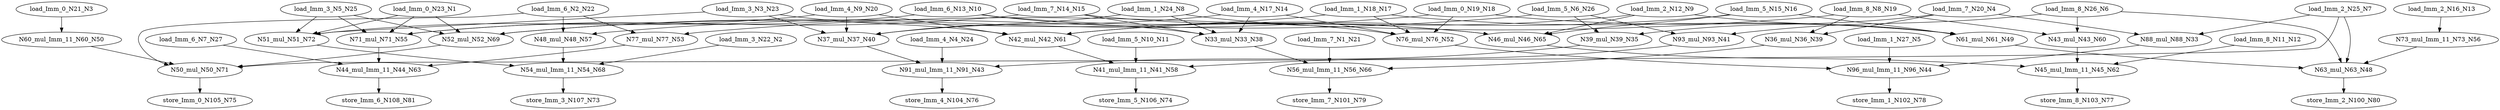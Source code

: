 digraph graphname {
N55 [color="black", ntype="operation", label="N71_mul_N71_N55"];
N74 [color="black", ntype="outvar", label="store_Imm_5_N106_N74"];
N78 [color="black", ntype="outvar", label="store_Imm_1_N102_N78"];
N73 [color="black", ntype="outvar", label="store_Imm_3_N107_N73"];
N69 [color="black", ntype="operation", label="N52_mul_N52_N69"];
N79 [color="black", ntype="outvar", label="store_Imm_7_N101_N79"];
N58 [color="black", ntype="operation", label="N41_mul_Imm_11_N41_N58"];
N68 [color="black", ntype="operation", label="N54_mul_Imm_11_N54_N68"];
N80 [color="black", ntype="outvar", label="store_Imm_2_N100_N80"];
N49 [color="black", ntype="operation", label="N61_mul_N61_N49"];
N48 [color="black", ntype="operation", label="N63_mul_N63_N48"];
N65 [color="black", ntype="operation", label="N46_mul_N46_N65"];
N63 [color="black", ntype="operation", label="N44_mul_Imm_11_N44_N63"];
N62 [color="black", ntype="operation", label="N45_mul_Imm_11_N45_N62"];
N61 [color="black", ntype="operation", label="N42_mul_N42_N61"];
N60 [color="black", ntype="operation", label="N43_mul_N43_N60"];
N41 [color="black", ntype="operation", label="N93_mul_N93_N41"];
N40 [color="black", ntype="operation", label="N37_mul_N37_N40"];
N43 [color="black", ntype="operation", label="N91_mul_Imm_11_N91_N43"];
N44 [color="black", ntype="operation", label="N96_mul_Imm_11_N96_N44"];
N23 [color="black", ntype="invar", label="load_Imm_3_N3_N23"];
N22 [color="black", ntype="invar", label="load_Imm_6_N2_N22"];
N21 [color="black", ntype="invar", label="load_Imm_7_N1_N21"];
N20 [color="black", ntype="invar", label="load_Imm_4_N9_N20"];
N27 [color="black", ntype="invar", label="load_Imm_6_N7_N27"];
N26 [color="black", ntype="invar", label="load_Imm_5_N6_N26"];
N25 [color="black", ntype="invar", label="load_Imm_3_N5_N25"];
N24 [color="black", ntype="invar", label="load_Imm_4_N4_N24"];
N81 [color="black", ntype="outvar", label="store_Imm_6_N108_N81"];
N75 [color="black", ntype="outvar", label="store_Imm_0_N105_N75"];
N66 [color="black", ntype="operation", label="N56_mul_Imm_11_N56_N66"];
N76 [color="black", ntype="outvar", label="store_Imm_4_N104_N76"];
N8 [color="black", ntype="invar", label="load_Imm_1_N24_N8"];
N9 [color="black", ntype="invar", label="load_Imm_2_N12_N9"];
N77 [color="black", ntype="outvar", label="store_Imm_8_N103_N77"];
N71 [color="black", ntype="operation", label="N50_mul_N50_N71"];
N1 [color="black", ntype="invar", label="load_Imm_0_N23_N1"];
N2 [color="black", ntype="invar", label="load_Imm_3_N22_N2"];
N3 [color="black", ntype="invar", label="load_Imm_0_N21_N3"];
N4 [color="black", ntype="invar", label="load_Imm_7_N20_N4"];
N5 [color="black", ntype="invar", label="load_Imm_1_N27_N5"];
N6 [color="black", ntype="invar", label="load_Imm_8_N26_N6"];
N7 [color="black", ntype="invar", label="load_Imm_2_N25_N7"];
N12 [color="black", ntype="invar", label="load_Imm_8_N11_N12"];
N13 [color="black", ntype="invar", label="load_Imm_2_N16_N13"];
N10 [color="black", ntype="invar", label="load_Imm_6_N13_N10"];
N11 [color="black", ntype="invar", label="load_Imm_5_N10_N11"];
N16 [color="black", ntype="invar", label="load_Imm_5_N15_N16"];
N17 [color="black", ntype="invar", label="load_Imm_1_N18_N17"];
N14 [color="black", ntype="invar", label="load_Imm_4_N17_N14"];
N15 [color="black", ntype="invar", label="load_Imm_7_N14_N15"];
N56 [color="black", ntype="operation", label="N73_mul_Imm_11_N73_N56"];
N57 [color="black", ntype="operation", label="N48_mul_N48_N57"];
N18 [color="black", ntype="invar", label="load_Imm_0_N19_N18"];
N19 [color="black", ntype="invar", label="load_Imm_8_N8_N19"];
N52 [color="black", ntype="operation", label="N76_mul_N76_N52"];
N53 [color="black", ntype="operation", label="N77_mul_N77_N53"];
N50 [color="black", ntype="operation", label="N60_mul_Imm_11_N60_N50"];
N38 [color="black", ntype="operation", label="N33_mul_N33_N38"];
N39 [color="black", ntype="operation", label="N36_mul_N36_N39"];
N72 [color="black", ntype="operation", label="N51_mul_N51_N72"];
N33 [color="black", ntype="operation", label="N88_mul_N88_N33"];
N35 [color="black", ntype="operation", label="N39_mul_N39_N35"];
N55 -> N63;
N69 -> N71;
N58 -> N74;
N68 -> N73;
N49 -> N48;
N48 -> N80;
N65 -> N62;
N63 -> N81;
N62 -> N77;
N61 -> N58;
N60 -> N62;
N41 -> N58;
N40 -> N43;
N43 -> N76;
N44 -> N78;
N23 -> N72;
N23 -> N61;
N23 -> N40;
N22 -> N57;
N22 -> N53;
N22 -> N71;
N21 -> N66;
N20 -> N61;
N20 -> N40;
N20 -> N72;
N27 -> N63;
N26 -> N41;
N26 -> N57;
N26 -> N35;
N25 -> N55;
N25 -> N69;
N25 -> N72;
N24 -> N43;
N66 -> N79;
N8 -> N40;
N8 -> N52;
N8 -> N38;
N9 -> N65;
N9 -> N49;
N9 -> N61;
N71 -> N75;
N1 -> N72;
N1 -> N69;
N1 -> N55;
N2 -> N68;
N3 -> N50;
N4 -> N35;
N4 -> N33;
N4 -> N39;
N5 -> N44;
N6 -> N48;
N6 -> N41;
N6 -> N60;
N7 -> N48;
N7 -> N71;
N7 -> N33;
N12 -> N62;
N13 -> N56;
N10 -> N65;
N10 -> N55;
N10 -> N38;
N11 -> N58;
N16 -> N61;
N16 -> N49;
N16 -> N65;
N17 -> N52;
N17 -> N49;
N17 -> N69;
N14 -> N38;
N14 -> N52;
N14 -> N40;
N15 -> N38;
N15 -> N55;
N15 -> N65;
N56 -> N48;
N57 -> N68;
N18 -> N69;
N18 -> N49;
N18 -> N52;
N19 -> N53;
N19 -> N39;
N19 -> N60;
N52 -> N44;
N53 -> N63;
N50 -> N71;
N38 -> N66;
N39 -> N66;
N72 -> N68;
N33 -> N44;
N35 -> N43;
}
